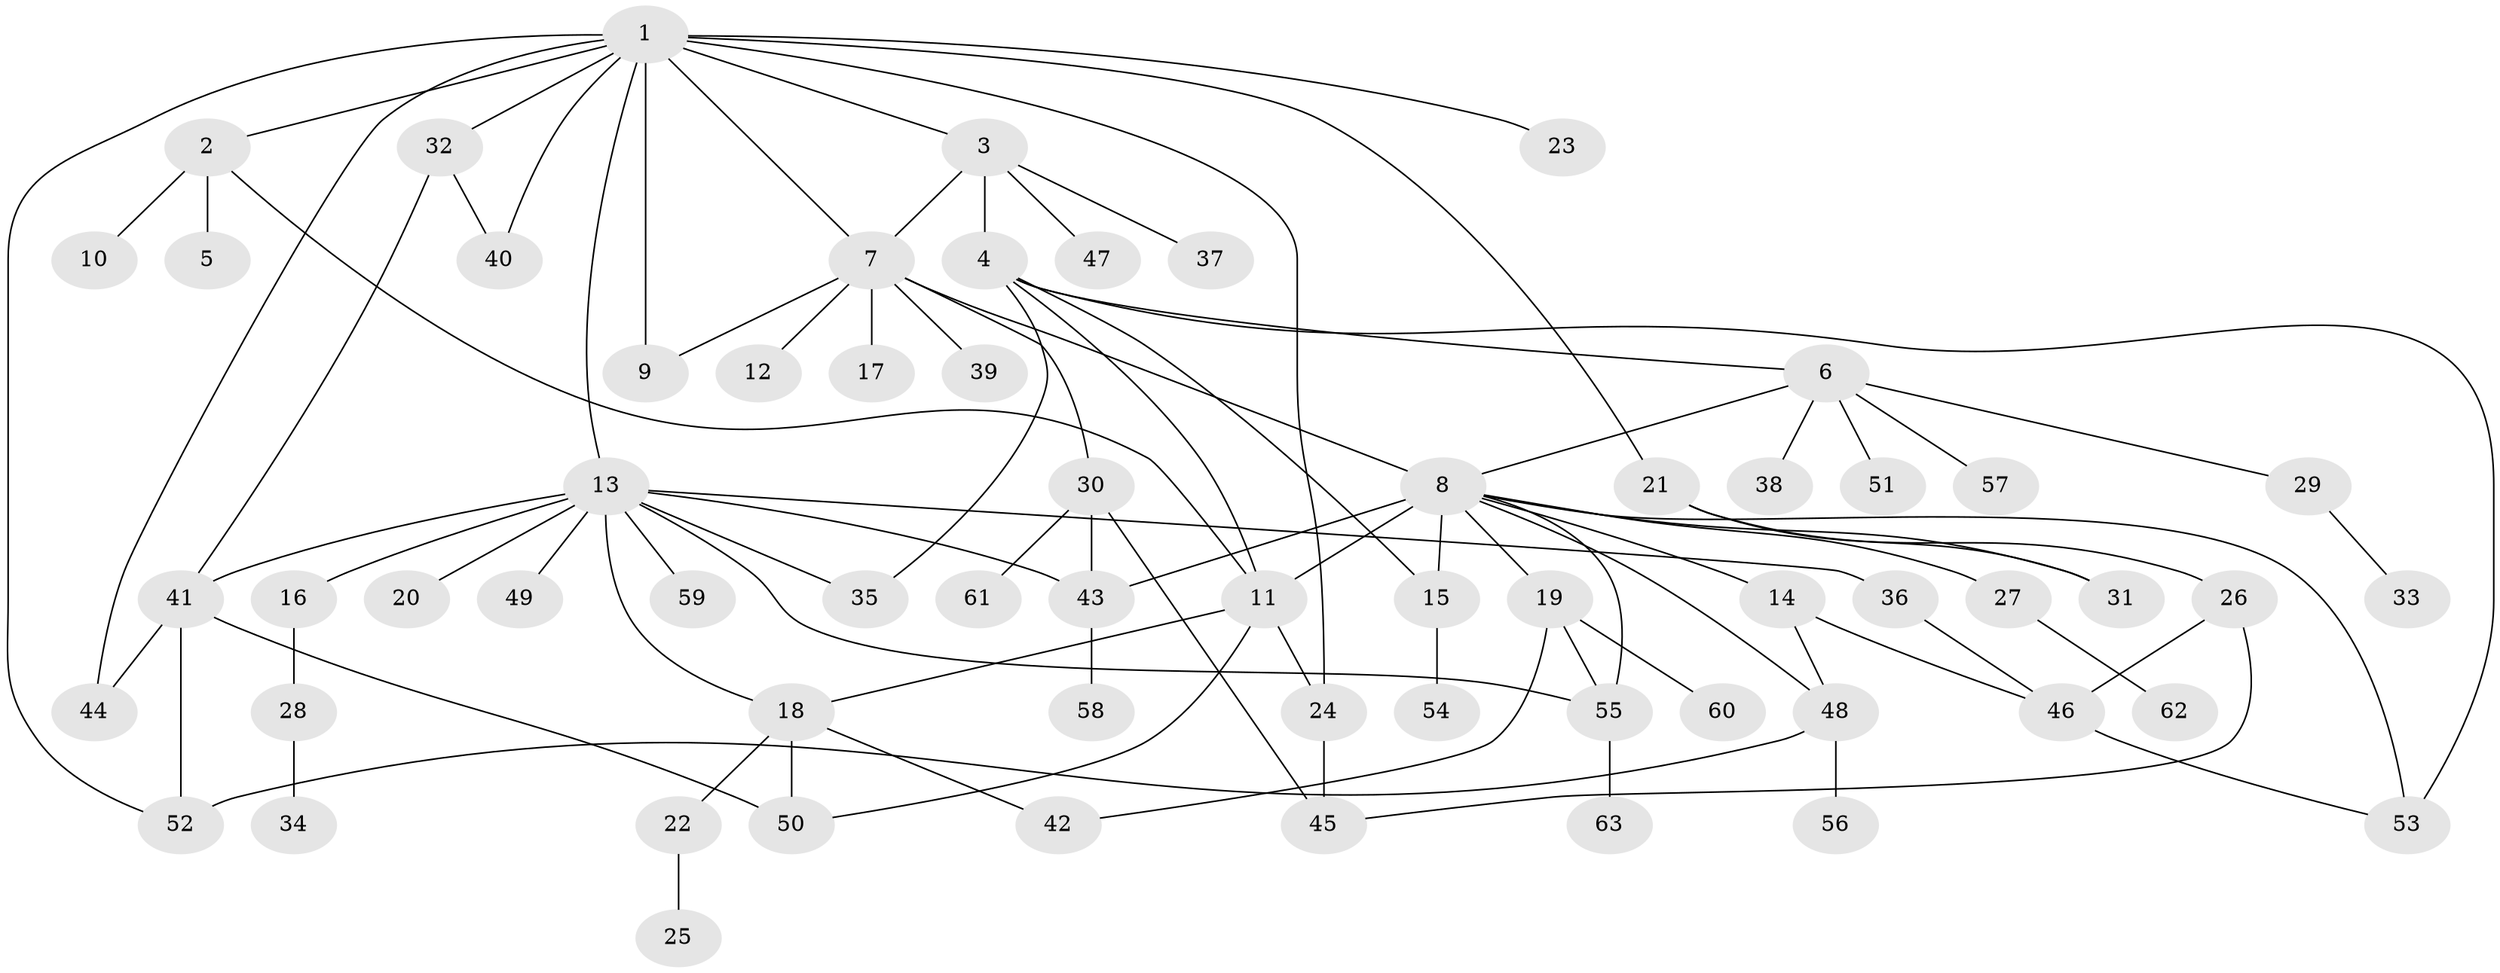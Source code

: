 // original degree distribution, {20: 0.007936507936507936, 6: 0.023809523809523808, 7: 0.023809523809523808, 8: 0.015873015873015872, 1: 0.5714285714285714, 9: 0.007936507936507936, 25: 0.007936507936507936, 3: 0.0873015873015873, 2: 0.14285714285714285, 14: 0.007936507936507936, 4: 0.05555555555555555, 5: 0.047619047619047616}
// Generated by graph-tools (version 1.1) at 2025/50/03/04/25 22:50:04]
// undirected, 63 vertices, 91 edges
graph export_dot {
  node [color=gray90,style=filled];
  1;
  2;
  3;
  4;
  5;
  6;
  7;
  8;
  9;
  10;
  11;
  12;
  13;
  14;
  15;
  16;
  17;
  18;
  19;
  20;
  21;
  22;
  23;
  24;
  25;
  26;
  27;
  28;
  29;
  30;
  31;
  32;
  33;
  34;
  35;
  36;
  37;
  38;
  39;
  40;
  41;
  42;
  43;
  44;
  45;
  46;
  47;
  48;
  49;
  50;
  51;
  52;
  53;
  54;
  55;
  56;
  57;
  58;
  59;
  60;
  61;
  62;
  63;
  1 -- 2 [weight=1.0];
  1 -- 3 [weight=1.0];
  1 -- 7 [weight=1.0];
  1 -- 9 [weight=6.0];
  1 -- 13 [weight=1.0];
  1 -- 21 [weight=1.0];
  1 -- 23 [weight=1.0];
  1 -- 24 [weight=1.0];
  1 -- 32 [weight=1.0];
  1 -- 40 [weight=1.0];
  1 -- 44 [weight=1.0];
  1 -- 52 [weight=1.0];
  2 -- 5 [weight=2.0];
  2 -- 10 [weight=1.0];
  2 -- 11 [weight=1.0];
  3 -- 4 [weight=1.0];
  3 -- 7 [weight=1.0];
  3 -- 37 [weight=1.0];
  3 -- 47 [weight=1.0];
  4 -- 6 [weight=1.0];
  4 -- 11 [weight=1.0];
  4 -- 15 [weight=1.0];
  4 -- 35 [weight=1.0];
  4 -- 53 [weight=2.0];
  6 -- 8 [weight=1.0];
  6 -- 29 [weight=1.0];
  6 -- 38 [weight=1.0];
  6 -- 51 [weight=1.0];
  6 -- 57 [weight=1.0];
  7 -- 8 [weight=1.0];
  7 -- 9 [weight=1.0];
  7 -- 12 [weight=1.0];
  7 -- 17 [weight=1.0];
  7 -- 30 [weight=1.0];
  7 -- 39 [weight=1.0];
  8 -- 11 [weight=13.0];
  8 -- 14 [weight=1.0];
  8 -- 15 [weight=1.0];
  8 -- 19 [weight=1.0];
  8 -- 27 [weight=1.0];
  8 -- 31 [weight=1.0];
  8 -- 43 [weight=1.0];
  8 -- 48 [weight=1.0];
  8 -- 53 [weight=1.0];
  8 -- 55 [weight=1.0];
  11 -- 18 [weight=1.0];
  11 -- 24 [weight=1.0];
  11 -- 50 [weight=1.0];
  13 -- 16 [weight=1.0];
  13 -- 18 [weight=1.0];
  13 -- 20 [weight=1.0];
  13 -- 35 [weight=1.0];
  13 -- 36 [weight=1.0];
  13 -- 41 [weight=1.0];
  13 -- 43 [weight=1.0];
  13 -- 49 [weight=1.0];
  13 -- 55 [weight=1.0];
  13 -- 59 [weight=1.0];
  14 -- 46 [weight=1.0];
  14 -- 48 [weight=1.0];
  15 -- 54 [weight=1.0];
  16 -- 28 [weight=1.0];
  18 -- 22 [weight=1.0];
  18 -- 42 [weight=1.0];
  18 -- 50 [weight=1.0];
  19 -- 42 [weight=1.0];
  19 -- 55 [weight=1.0];
  19 -- 60 [weight=1.0];
  21 -- 26 [weight=1.0];
  21 -- 31 [weight=1.0];
  22 -- 25 [weight=1.0];
  24 -- 45 [weight=1.0];
  26 -- 45 [weight=1.0];
  26 -- 46 [weight=5.0];
  27 -- 62 [weight=1.0];
  28 -- 34 [weight=1.0];
  29 -- 33 [weight=1.0];
  30 -- 43 [weight=1.0];
  30 -- 45 [weight=1.0];
  30 -- 61 [weight=1.0];
  32 -- 40 [weight=2.0];
  32 -- 41 [weight=1.0];
  36 -- 46 [weight=1.0];
  41 -- 44 [weight=1.0];
  41 -- 50 [weight=2.0];
  41 -- 52 [weight=1.0];
  43 -- 58 [weight=1.0];
  46 -- 53 [weight=1.0];
  48 -- 52 [weight=1.0];
  48 -- 56 [weight=1.0];
  55 -- 63 [weight=1.0];
}
